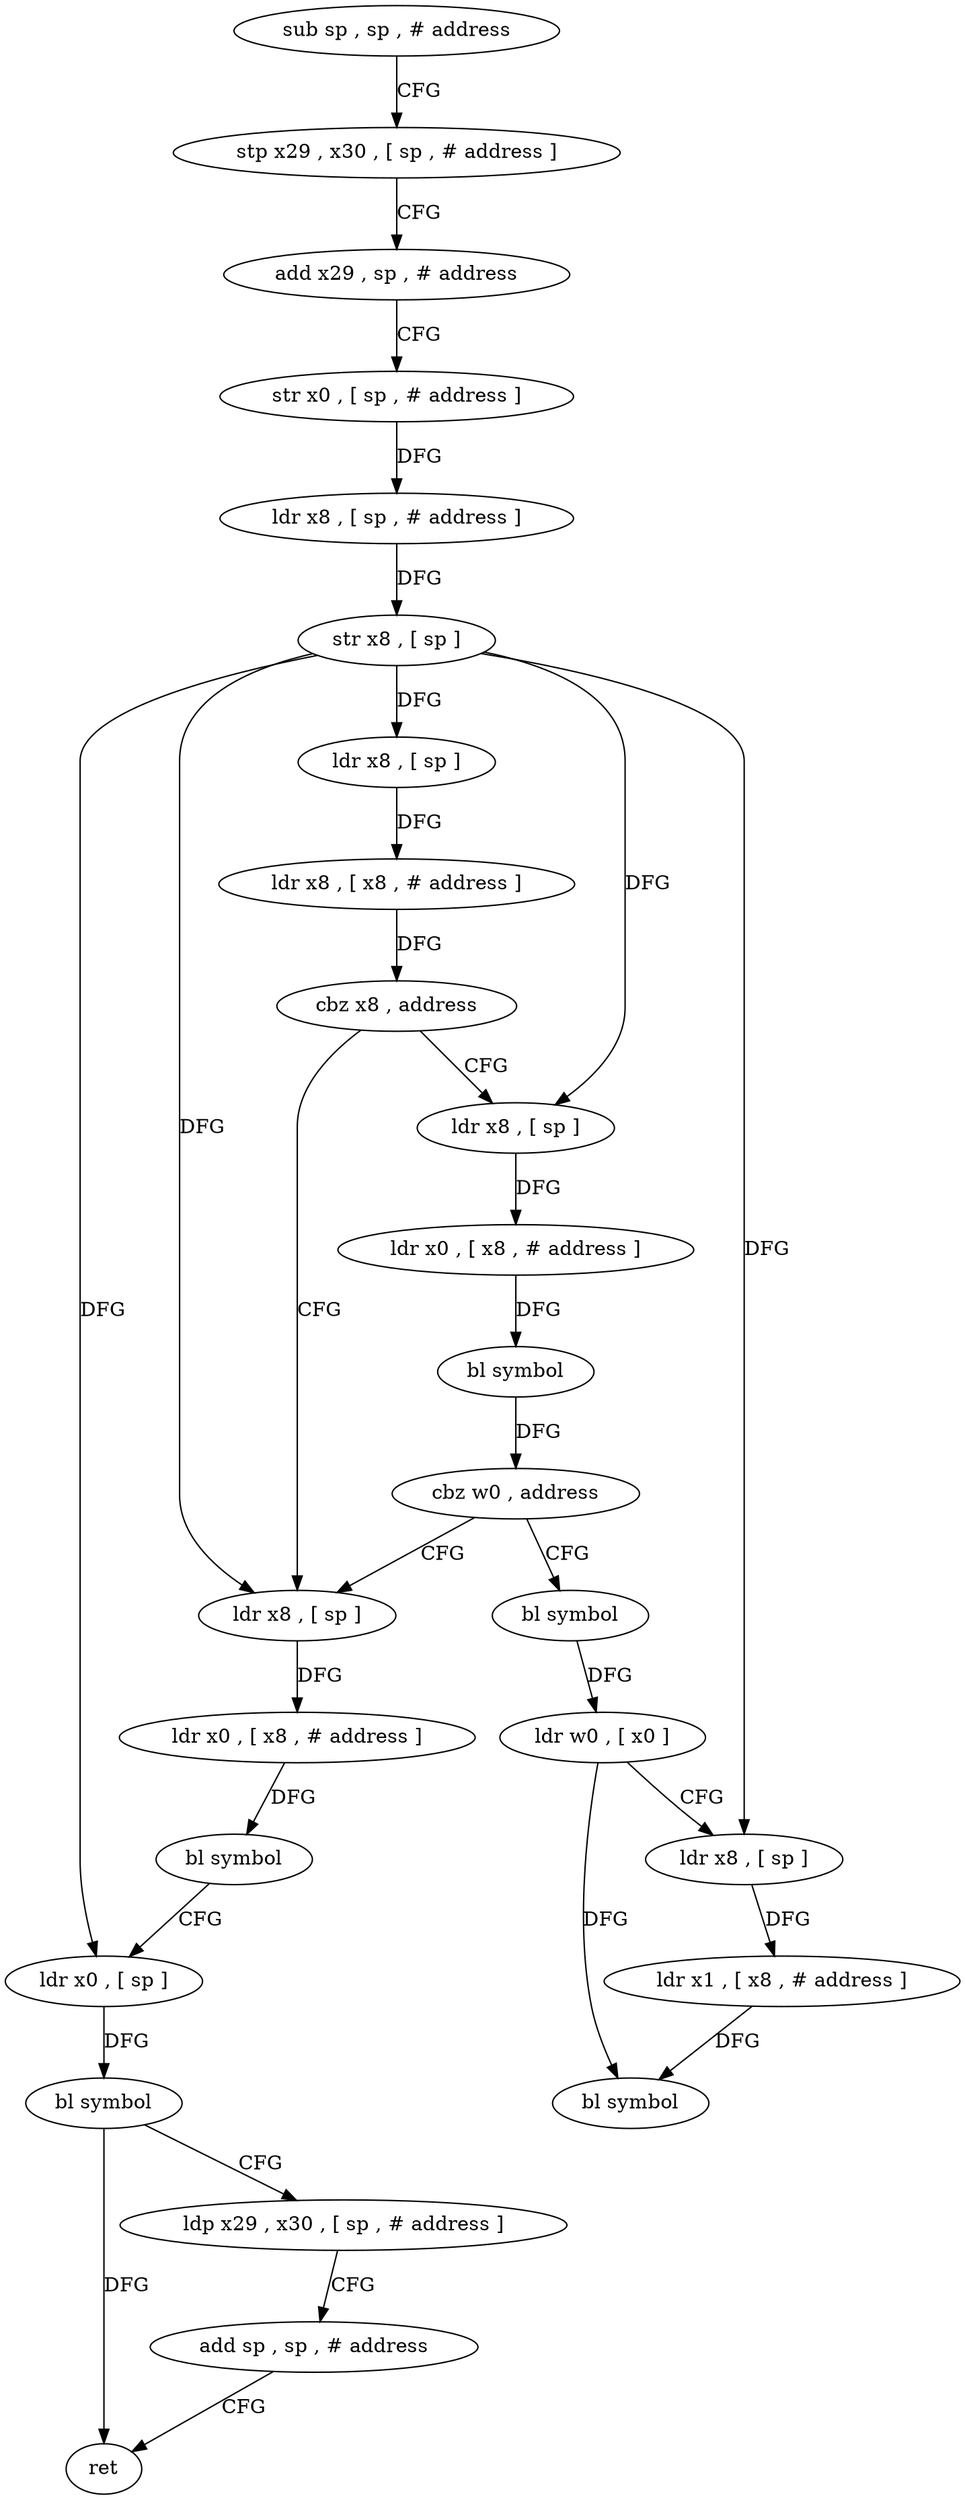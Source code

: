 digraph "func" {
"4252472" [label = "sub sp , sp , # address" ]
"4252476" [label = "stp x29 , x30 , [ sp , # address ]" ]
"4252480" [label = "add x29 , sp , # address" ]
"4252484" [label = "str x0 , [ sp , # address ]" ]
"4252488" [label = "ldr x8 , [ sp , # address ]" ]
"4252492" [label = "str x8 , [ sp ]" ]
"4252496" [label = "ldr x8 , [ sp ]" ]
"4252500" [label = "ldr x8 , [ x8 , # address ]" ]
"4252504" [label = "cbz x8 , address" ]
"4252544" [label = "ldr x8 , [ sp ]" ]
"4252508" [label = "ldr x8 , [ sp ]" ]
"4252548" [label = "ldr x0 , [ x8 , # address ]" ]
"4252552" [label = "bl symbol" ]
"4252556" [label = "ldr x0 , [ sp ]" ]
"4252560" [label = "bl symbol" ]
"4252564" [label = "ldp x29 , x30 , [ sp , # address ]" ]
"4252568" [label = "add sp , sp , # address" ]
"4252572" [label = "ret" ]
"4252512" [label = "ldr x0 , [ x8 , # address ]" ]
"4252516" [label = "bl symbol" ]
"4252520" [label = "cbz w0 , address" ]
"4252524" [label = "bl symbol" ]
"4252528" [label = "ldr w0 , [ x0 ]" ]
"4252532" [label = "ldr x8 , [ sp ]" ]
"4252536" [label = "ldr x1 , [ x8 , # address ]" ]
"4252540" [label = "bl symbol" ]
"4252472" -> "4252476" [ label = "CFG" ]
"4252476" -> "4252480" [ label = "CFG" ]
"4252480" -> "4252484" [ label = "CFG" ]
"4252484" -> "4252488" [ label = "DFG" ]
"4252488" -> "4252492" [ label = "DFG" ]
"4252492" -> "4252496" [ label = "DFG" ]
"4252492" -> "4252544" [ label = "DFG" ]
"4252492" -> "4252556" [ label = "DFG" ]
"4252492" -> "4252508" [ label = "DFG" ]
"4252492" -> "4252532" [ label = "DFG" ]
"4252496" -> "4252500" [ label = "DFG" ]
"4252500" -> "4252504" [ label = "DFG" ]
"4252504" -> "4252544" [ label = "CFG" ]
"4252504" -> "4252508" [ label = "CFG" ]
"4252544" -> "4252548" [ label = "DFG" ]
"4252508" -> "4252512" [ label = "DFG" ]
"4252548" -> "4252552" [ label = "DFG" ]
"4252552" -> "4252556" [ label = "CFG" ]
"4252556" -> "4252560" [ label = "DFG" ]
"4252560" -> "4252564" [ label = "CFG" ]
"4252560" -> "4252572" [ label = "DFG" ]
"4252564" -> "4252568" [ label = "CFG" ]
"4252568" -> "4252572" [ label = "CFG" ]
"4252512" -> "4252516" [ label = "DFG" ]
"4252516" -> "4252520" [ label = "DFG" ]
"4252520" -> "4252544" [ label = "CFG" ]
"4252520" -> "4252524" [ label = "CFG" ]
"4252524" -> "4252528" [ label = "DFG" ]
"4252528" -> "4252532" [ label = "CFG" ]
"4252528" -> "4252540" [ label = "DFG" ]
"4252532" -> "4252536" [ label = "DFG" ]
"4252536" -> "4252540" [ label = "DFG" ]
}
